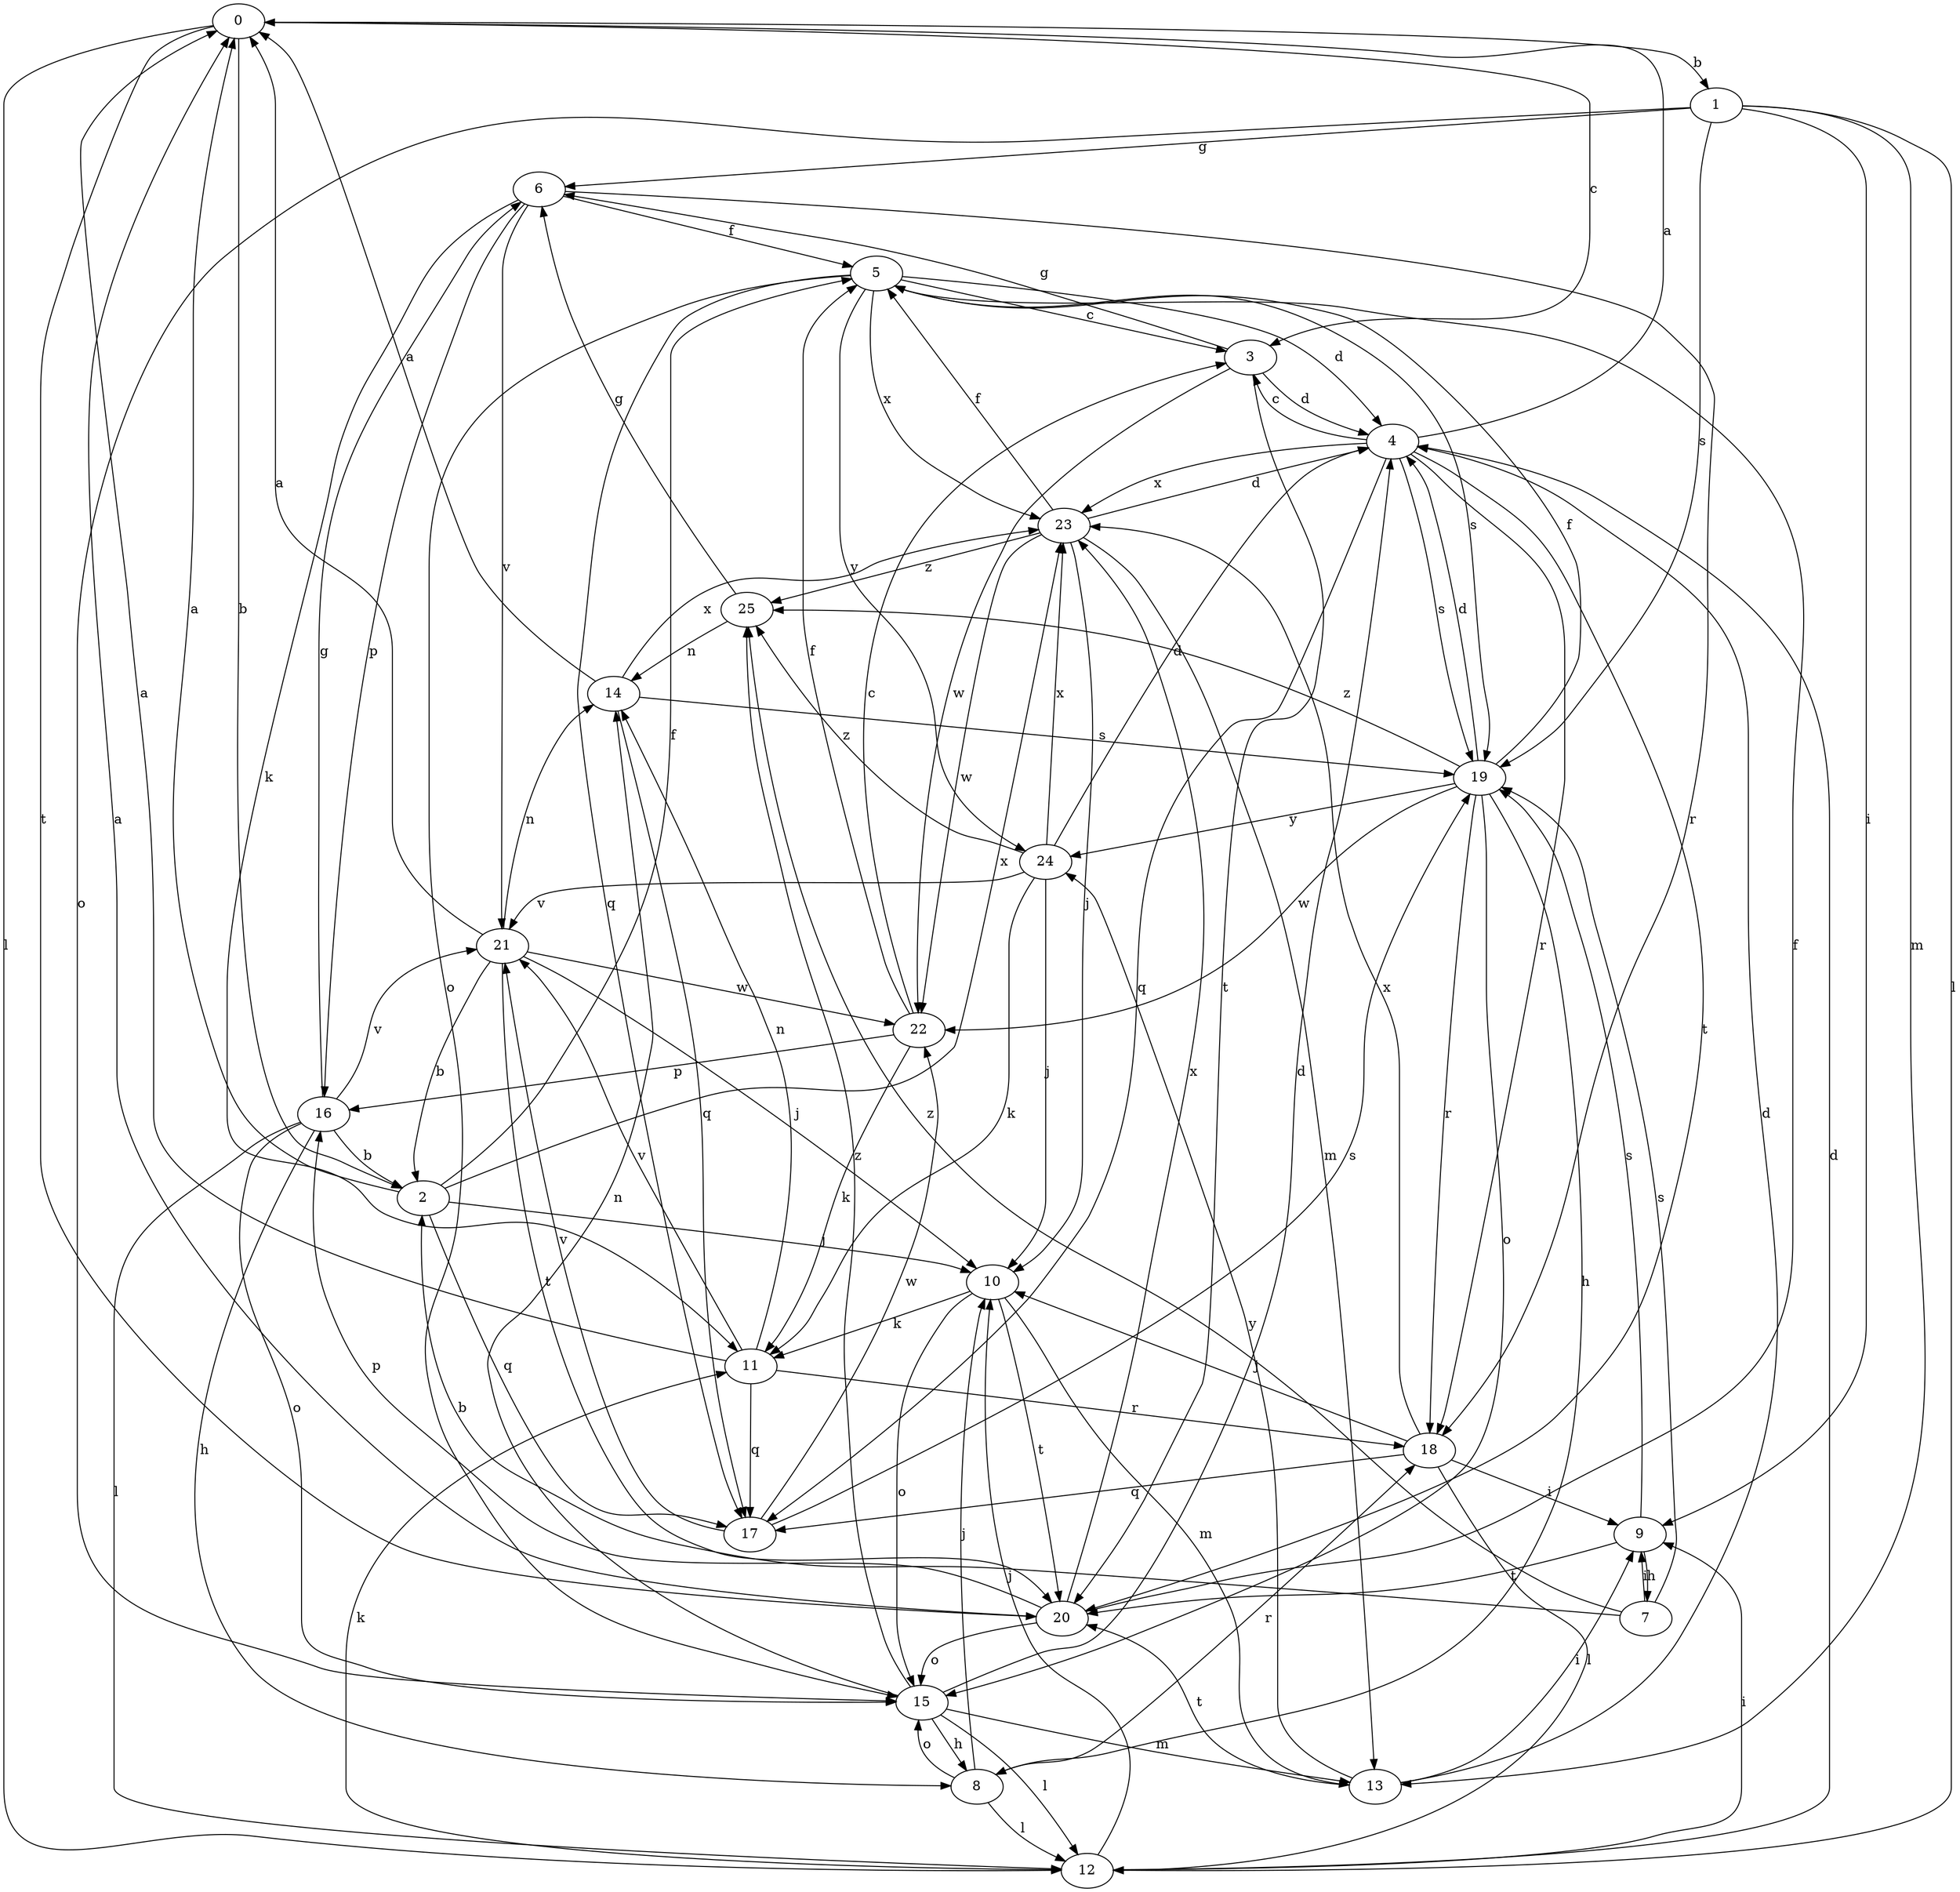 strict digraph  {
0;
1;
2;
3;
4;
5;
6;
7;
8;
9;
10;
11;
12;
13;
14;
15;
16;
17;
18;
19;
20;
21;
22;
23;
24;
25;
0 -> 1  [label=b];
0 -> 2  [label=b];
0 -> 3  [label=c];
0 -> 12  [label=l];
0 -> 20  [label=t];
1 -> 6  [label=g];
1 -> 9  [label=i];
1 -> 12  [label=l];
1 -> 13  [label=m];
1 -> 15  [label=o];
1 -> 19  [label=s];
2 -> 0  [label=a];
2 -> 5  [label=f];
2 -> 10  [label=j];
2 -> 17  [label=q];
2 -> 23  [label=x];
3 -> 4  [label=d];
3 -> 6  [label=g];
3 -> 20  [label=t];
3 -> 22  [label=w];
4 -> 0  [label=a];
4 -> 3  [label=c];
4 -> 17  [label=q];
4 -> 18  [label=r];
4 -> 19  [label=s];
4 -> 20  [label=t];
4 -> 23  [label=x];
5 -> 3  [label=c];
5 -> 4  [label=d];
5 -> 15  [label=o];
5 -> 17  [label=q];
5 -> 19  [label=s];
5 -> 23  [label=x];
5 -> 24  [label=y];
6 -> 5  [label=f];
6 -> 11  [label=k];
6 -> 16  [label=p];
6 -> 18  [label=r];
6 -> 21  [label=v];
7 -> 2  [label=b];
7 -> 9  [label=i];
7 -> 19  [label=s];
7 -> 25  [label=z];
8 -> 10  [label=j];
8 -> 12  [label=l];
8 -> 15  [label=o];
8 -> 18  [label=r];
9 -> 7  [label=h];
9 -> 19  [label=s];
9 -> 20  [label=t];
10 -> 11  [label=k];
10 -> 13  [label=m];
10 -> 15  [label=o];
10 -> 20  [label=t];
11 -> 0  [label=a];
11 -> 14  [label=n];
11 -> 17  [label=q];
11 -> 18  [label=r];
11 -> 21  [label=v];
12 -> 4  [label=d];
12 -> 9  [label=i];
12 -> 10  [label=j];
12 -> 11  [label=k];
13 -> 4  [label=d];
13 -> 9  [label=i];
13 -> 20  [label=t];
13 -> 24  [label=y];
14 -> 0  [label=a];
14 -> 17  [label=q];
14 -> 19  [label=s];
14 -> 23  [label=x];
15 -> 4  [label=d];
15 -> 8  [label=h];
15 -> 12  [label=l];
15 -> 13  [label=m];
15 -> 14  [label=n];
15 -> 25  [label=z];
16 -> 2  [label=b];
16 -> 6  [label=g];
16 -> 8  [label=h];
16 -> 12  [label=l];
16 -> 15  [label=o];
16 -> 21  [label=v];
17 -> 19  [label=s];
17 -> 21  [label=v];
17 -> 22  [label=w];
18 -> 9  [label=i];
18 -> 10  [label=j];
18 -> 12  [label=l];
18 -> 17  [label=q];
18 -> 23  [label=x];
19 -> 4  [label=d];
19 -> 5  [label=f];
19 -> 8  [label=h];
19 -> 15  [label=o];
19 -> 18  [label=r];
19 -> 22  [label=w];
19 -> 24  [label=y];
19 -> 25  [label=z];
20 -> 0  [label=a];
20 -> 5  [label=f];
20 -> 15  [label=o];
20 -> 16  [label=p];
20 -> 23  [label=x];
21 -> 0  [label=a];
21 -> 2  [label=b];
21 -> 10  [label=j];
21 -> 14  [label=n];
21 -> 20  [label=t];
21 -> 22  [label=w];
22 -> 3  [label=c];
22 -> 5  [label=f];
22 -> 11  [label=k];
22 -> 16  [label=p];
23 -> 4  [label=d];
23 -> 5  [label=f];
23 -> 10  [label=j];
23 -> 13  [label=m];
23 -> 22  [label=w];
23 -> 25  [label=z];
24 -> 4  [label=d];
24 -> 10  [label=j];
24 -> 11  [label=k];
24 -> 21  [label=v];
24 -> 23  [label=x];
24 -> 25  [label=z];
25 -> 6  [label=g];
25 -> 14  [label=n];
}
